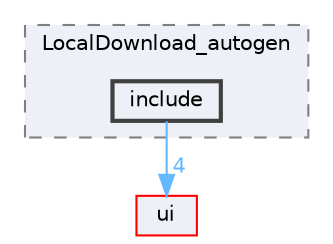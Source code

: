 digraph "include"
{
 // LATEX_PDF_SIZE
  bgcolor="transparent";
  edge [fontname=Helvetica,fontsize=10,labelfontname=Helvetica,labelfontsize=10];
  node [fontname=Helvetica,fontsize=10,shape=box,height=0.2,width=0.4];
  compound=true
  subgraph clusterdir_f7d0f5c75cf81e630c3a06431dee84f8 {
    graph [ bgcolor="#edf0f7", pencolor="grey50", label="LocalDownload_autogen", fontname=Helvetica,fontsize=10 style="filled,dashed", URL="dir_f7d0f5c75cf81e630c3a06431dee84f8.html",tooltip=""]
  dir_e7c84ef6a969c2490931d3027de84947 [label="include", fillcolor="#edf0f7", color="grey25", style="filled,bold", URL="dir_e7c84ef6a969c2490931d3027de84947.html",tooltip=""];
  }
  dir_1788f8309b1a812dcb800a185471cf6c [label="ui", fillcolor="#edf0f7", color="red", style="filled", URL="dir_1788f8309b1a812dcb800a185471cf6c.html",tooltip=""];
  dir_e7c84ef6a969c2490931d3027de84947->dir_1788f8309b1a812dcb800a185471cf6c [headlabel="4", labeldistance=1.5 headhref="dir_000143_000351.html" href="dir_000143_000351.html" color="steelblue1" fontcolor="steelblue1"];
}
